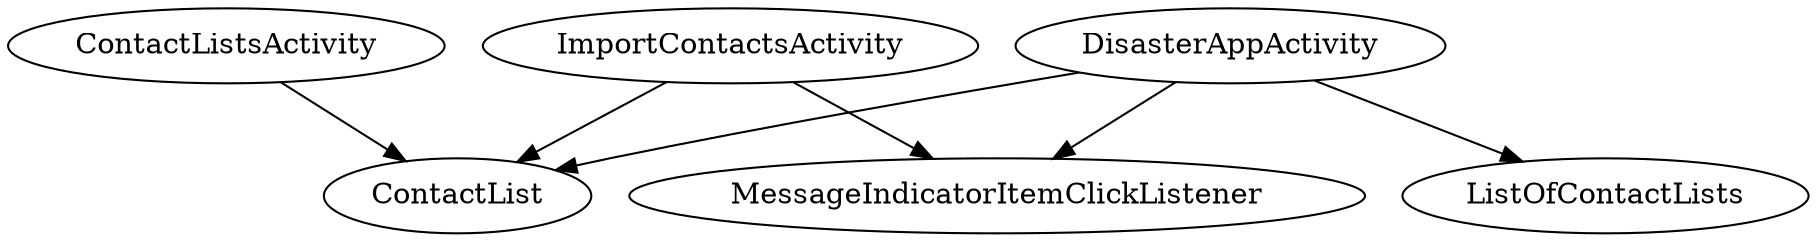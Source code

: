 digraph G1 {
  concentrate = true;
  ContactListsActivity -> ContactList;
  DisasterAppActivity -> MessageIndicatorItemClickListener;
  DisasterAppActivity -> ContactList;
  DisasterAppActivity -> ListOfContactLists;
  ImportContactsActivity -> MessageIndicatorItemClickListener;
  ImportContactsActivity -> ContactList;
}
